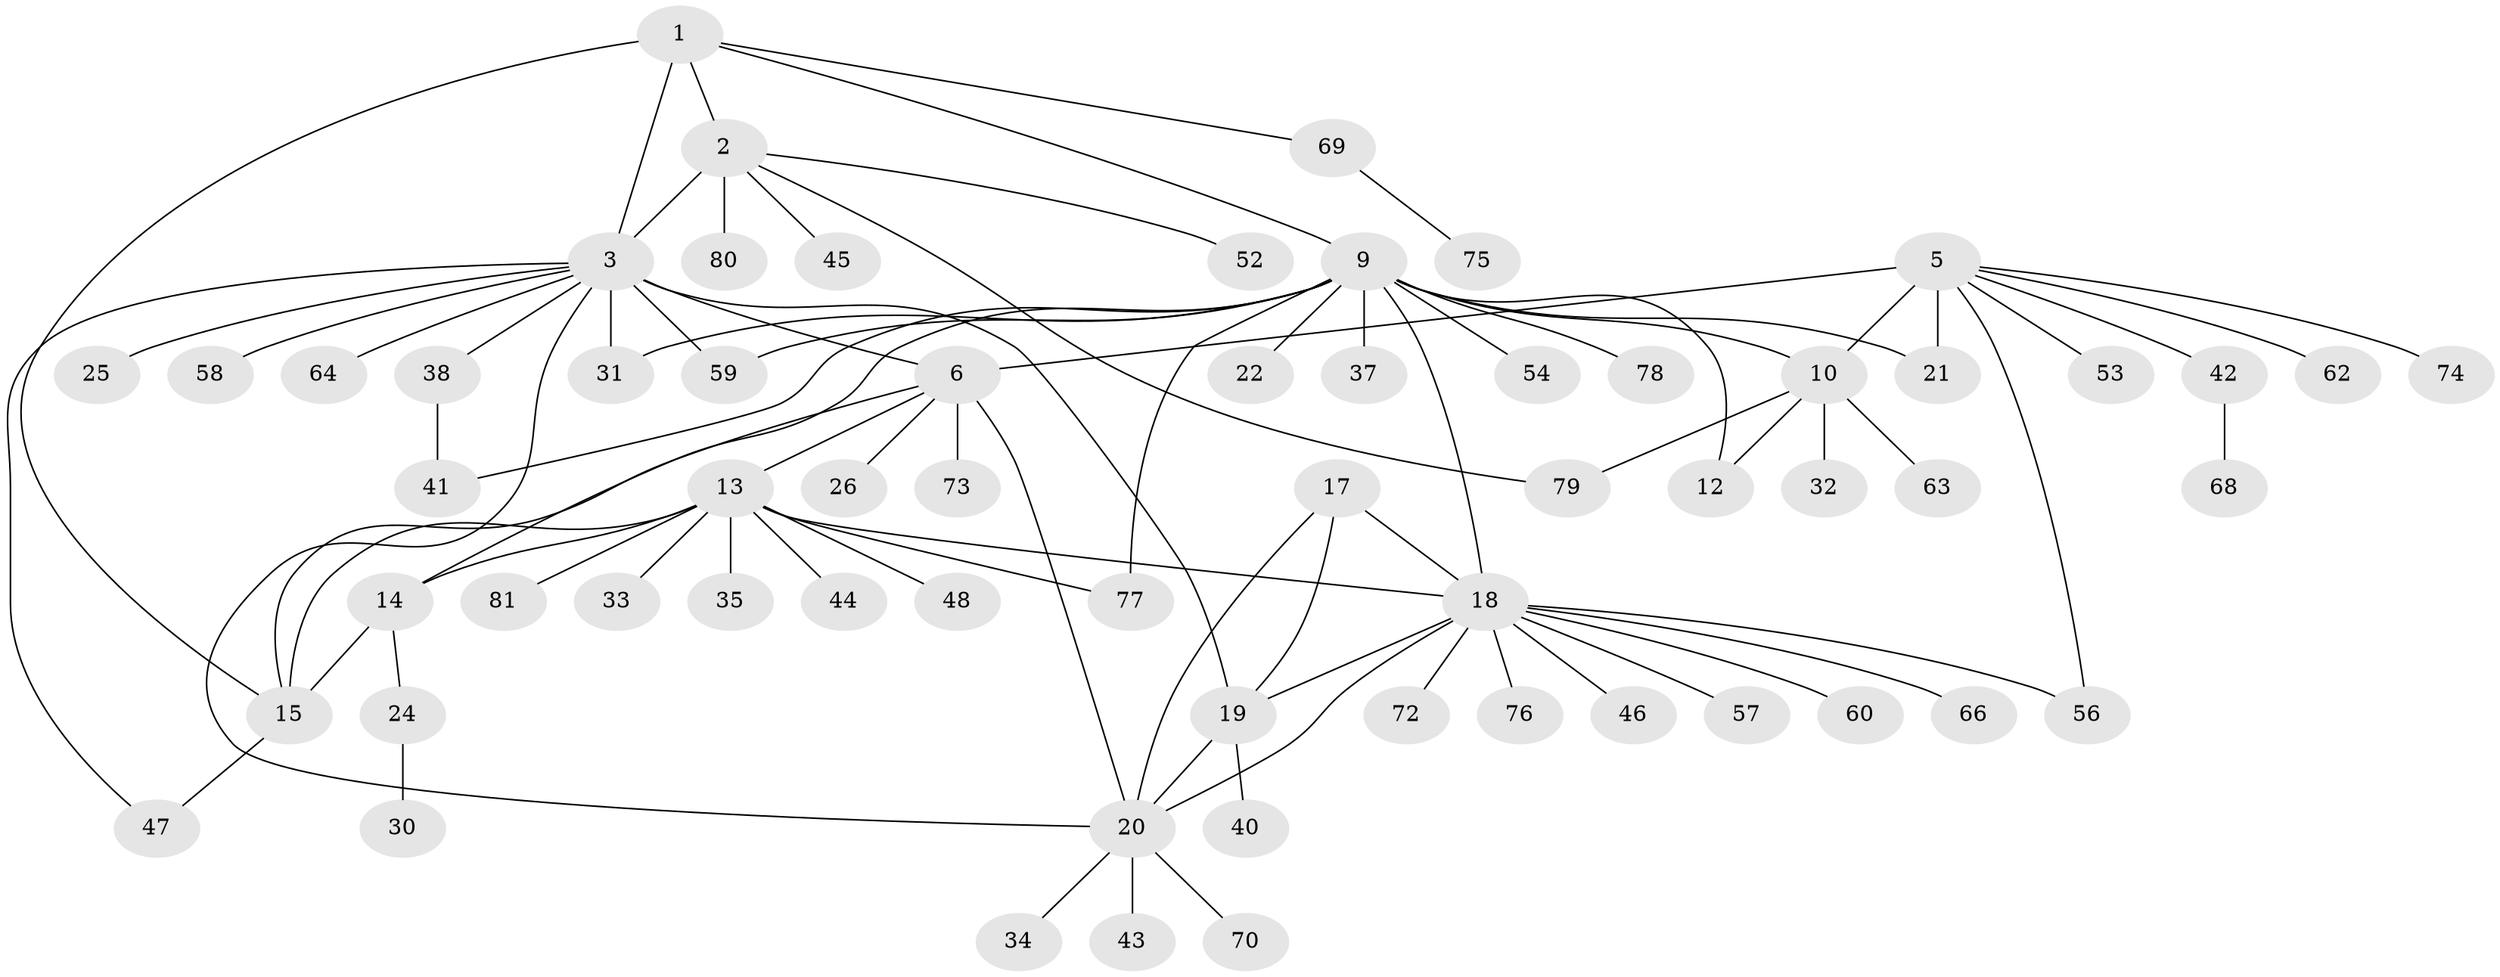 // Generated by graph-tools (version 1.1) at 2025/52/02/27/25 19:52:15]
// undirected, 62 vertices, 83 edges
graph export_dot {
graph [start="1"]
  node [color=gray90,style=filled];
  1 [super="+55"];
  2 [super="+29"];
  3 [super="+4"];
  5 [super="+7"];
  6 [super="+8"];
  9 [super="+11"];
  10 [super="+23"];
  12;
  13 [super="+27"];
  14;
  15 [super="+16"];
  17;
  18 [super="+39"];
  19 [super="+36"];
  20 [super="+28"];
  21;
  22;
  24 [super="+71"];
  25;
  26 [super="+50"];
  30 [super="+61"];
  31;
  32 [super="+51"];
  33;
  34;
  35;
  37;
  38 [super="+49"];
  40;
  41;
  42 [super="+65"];
  43;
  44;
  45;
  46;
  47;
  48;
  52;
  53;
  54;
  56;
  57;
  58;
  59;
  60;
  62;
  63 [super="+67"];
  64;
  66;
  68;
  69;
  70;
  72;
  73;
  74;
  75;
  76;
  77;
  78;
  79;
  80;
  81;
  1 -- 2;
  1 -- 3 [weight=2];
  1 -- 9;
  1 -- 15;
  1 -- 69;
  2 -- 3 [weight=2];
  2 -- 45;
  2 -- 52;
  2 -- 79;
  2 -- 80;
  3 -- 6;
  3 -- 31;
  3 -- 38;
  3 -- 47;
  3 -- 59;
  3 -- 64;
  3 -- 20;
  3 -- 25;
  3 -- 58;
  3 -- 19;
  5 -- 6 [weight=4];
  5 -- 10;
  5 -- 21;
  5 -- 42;
  5 -- 56;
  5 -- 62;
  5 -- 74;
  5 -- 53;
  6 -- 20;
  6 -- 13;
  6 -- 73;
  6 -- 26;
  6 -- 15;
  9 -- 10 [weight=2];
  9 -- 12 [weight=2];
  9 -- 14;
  9 -- 18;
  9 -- 22;
  9 -- 31;
  9 -- 37;
  9 -- 41;
  9 -- 54;
  9 -- 59;
  9 -- 77;
  9 -- 21;
  9 -- 78;
  10 -- 12;
  10 -- 32;
  10 -- 63;
  10 -- 79;
  13 -- 14;
  13 -- 15 [weight=2];
  13 -- 18;
  13 -- 33;
  13 -- 44;
  13 -- 48;
  13 -- 77;
  13 -- 81;
  13 -- 35;
  14 -- 15 [weight=2];
  14 -- 24;
  15 -- 47;
  17 -- 18;
  17 -- 19;
  17 -- 20;
  18 -- 19;
  18 -- 20;
  18 -- 46;
  18 -- 56;
  18 -- 57;
  18 -- 60;
  18 -- 66;
  18 -- 72;
  18 -- 76;
  19 -- 20;
  19 -- 40;
  20 -- 43;
  20 -- 70;
  20 -- 34;
  24 -- 30;
  38 -- 41;
  42 -- 68;
  69 -- 75;
}
